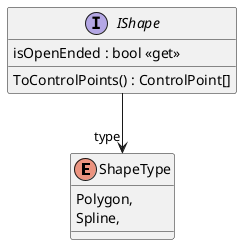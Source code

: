 @startuml
enum ShapeType {
    Polygon,
    Spline,
}
interface IShape {
    isOpenEnded : bool <<get>>
    ToControlPoints() : ControlPoint[]
}
IShape --> "type" ShapeType
@enduml
